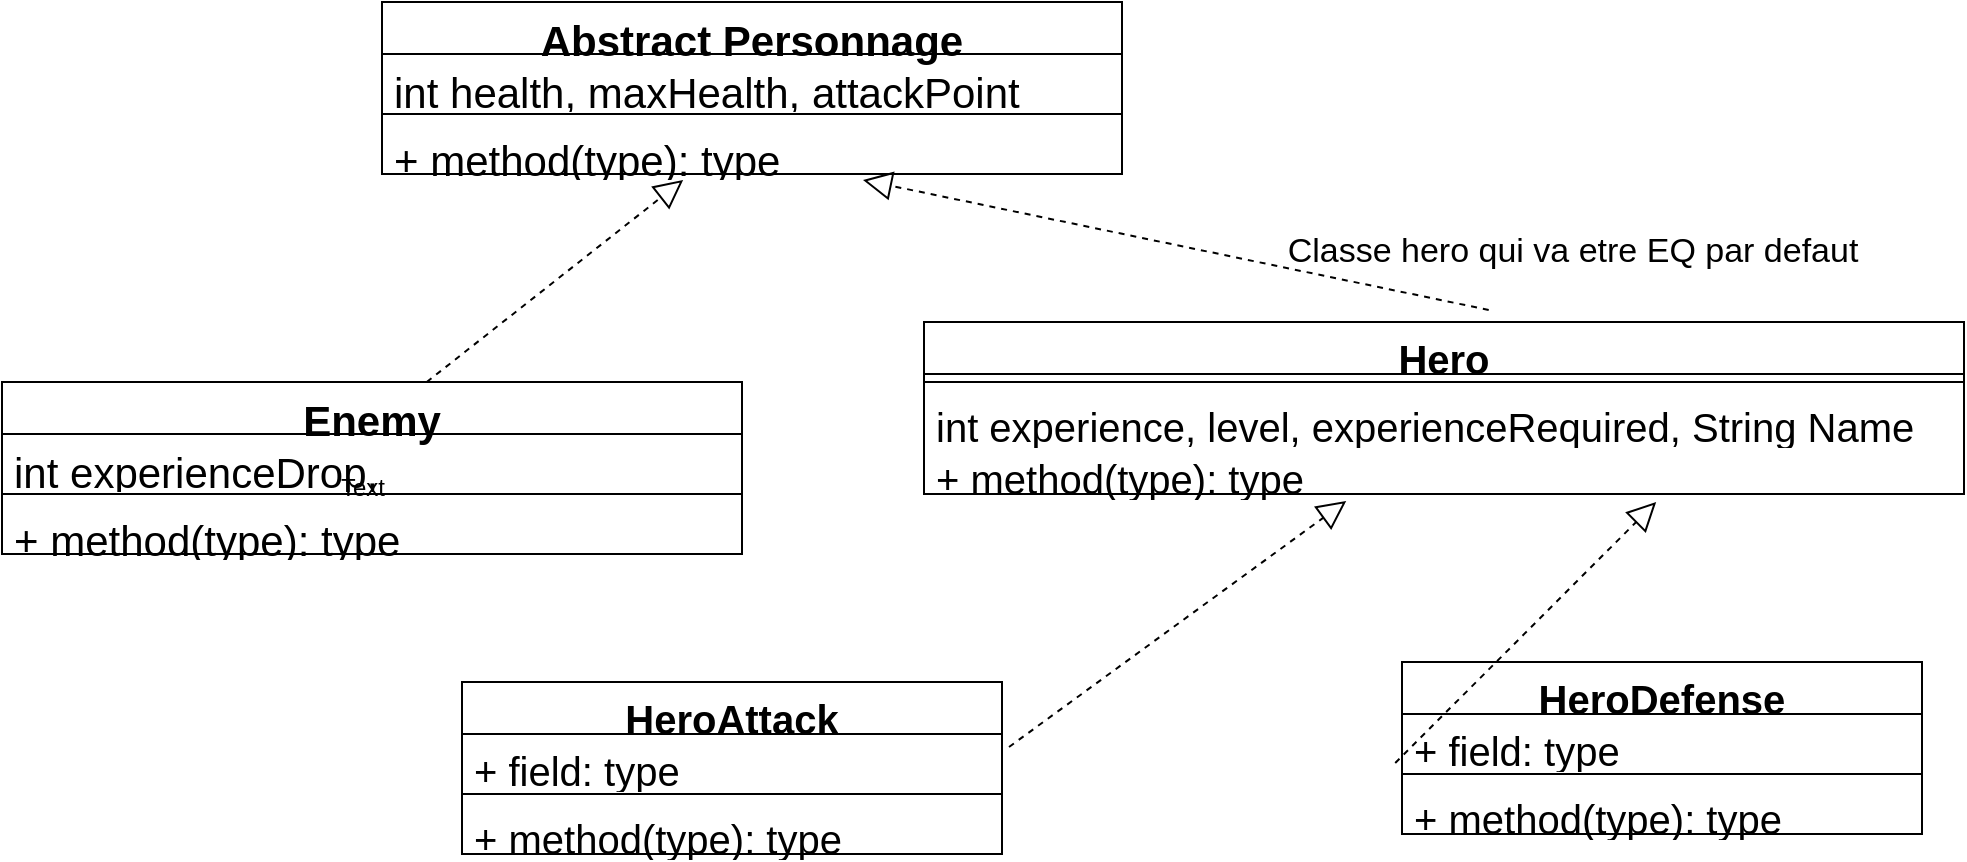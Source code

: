 <mxfile version="23.1.1" type="device">
  <diagram name="Page-1" id="ITK-oRo1TPAItL7n1ISj">
    <mxGraphModel dx="606" dy="1683" grid="1" gridSize="10" guides="1" tooltips="1" connect="1" arrows="1" fold="1" page="1" pageScale="1" pageWidth="850" pageHeight="1100" math="0" shadow="0">
      <root>
        <mxCell id="0" />
        <mxCell id="1" parent="0" />
        <mxCell id="o6w6dpQ3wL-DgazMXR9D-5" value="&lt;font style=&quot;font-size: 21px;&quot;&gt;Abstract Personnage&lt;/font&gt;" style="swimlane;fontStyle=1;align=center;verticalAlign=top;childLayout=stackLayout;horizontal=1;startSize=26;horizontalStack=0;resizeParent=1;resizeParentMax=0;resizeLast=0;collapsible=1;marginBottom=0;whiteSpace=wrap;html=1;fontSize=21;" vertex="1" parent="1">
          <mxGeometry x="220" y="-1080" width="370" height="86" as="geometry" />
        </mxCell>
        <mxCell id="o6w6dpQ3wL-DgazMXR9D-6" value="int health, maxHealth, attackPoint" style="text;strokeColor=none;fillColor=none;align=left;verticalAlign=top;spacingLeft=4;spacingRight=4;overflow=hidden;rotatable=0;points=[[0,0.5],[1,0.5]];portConstraint=eastwest;whiteSpace=wrap;html=1;fontSize=21;" vertex="1" parent="o6w6dpQ3wL-DgazMXR9D-5">
          <mxGeometry y="26" width="370" height="26" as="geometry" />
        </mxCell>
        <mxCell id="o6w6dpQ3wL-DgazMXR9D-7" value="" style="line;strokeWidth=1;fillColor=none;align=left;verticalAlign=middle;spacingTop=-1;spacingLeft=3;spacingRight=3;rotatable=0;labelPosition=right;points=[];portConstraint=eastwest;strokeColor=inherit;fontSize=21;" vertex="1" parent="o6w6dpQ3wL-DgazMXR9D-5">
          <mxGeometry y="52" width="370" height="8" as="geometry" />
        </mxCell>
        <mxCell id="o6w6dpQ3wL-DgazMXR9D-8" value="+ method(type): type" style="text;strokeColor=none;fillColor=none;align=left;verticalAlign=top;spacingLeft=4;spacingRight=4;overflow=hidden;rotatable=0;points=[[0,0.5],[1,0.5]];portConstraint=eastwest;whiteSpace=wrap;html=1;fontSize=21;" vertex="1" parent="o6w6dpQ3wL-DgazMXR9D-5">
          <mxGeometry y="60" width="370" height="26" as="geometry" />
        </mxCell>
        <mxCell id="o6w6dpQ3wL-DgazMXR9D-10" value="Enemy" style="swimlane;fontStyle=1;align=center;verticalAlign=top;childLayout=stackLayout;horizontal=1;startSize=26;horizontalStack=0;resizeParent=1;resizeParentMax=0;resizeLast=0;collapsible=1;marginBottom=0;whiteSpace=wrap;html=1;fontSize=21;" vertex="1" parent="1">
          <mxGeometry x="30" y="-890" width="370" height="86" as="geometry" />
        </mxCell>
        <mxCell id="o6w6dpQ3wL-DgazMXR9D-11" value="int experienceDrop," style="text;strokeColor=none;fillColor=none;align=left;verticalAlign=top;spacingLeft=4;spacingRight=4;overflow=hidden;rotatable=0;points=[[0,0.5],[1,0.5]];portConstraint=eastwest;whiteSpace=wrap;html=1;fontSize=21;" vertex="1" parent="o6w6dpQ3wL-DgazMXR9D-10">
          <mxGeometry y="26" width="370" height="26" as="geometry" />
        </mxCell>
        <mxCell id="o6w6dpQ3wL-DgazMXR9D-12" value="" style="line;strokeWidth=1;fillColor=none;align=left;verticalAlign=middle;spacingTop=-1;spacingLeft=3;spacingRight=3;rotatable=0;labelPosition=right;points=[];portConstraint=eastwest;strokeColor=inherit;fontSize=21;" vertex="1" parent="o6w6dpQ3wL-DgazMXR9D-10">
          <mxGeometry y="52" width="370" height="8" as="geometry" />
        </mxCell>
        <mxCell id="o6w6dpQ3wL-DgazMXR9D-13" value="+ method(type): type" style="text;strokeColor=none;fillColor=none;align=left;verticalAlign=top;spacingLeft=4;spacingRight=4;overflow=hidden;rotatable=0;points=[[0,0.5],[1,0.5]];portConstraint=eastwest;whiteSpace=wrap;html=1;fontSize=21;" vertex="1" parent="o6w6dpQ3wL-DgazMXR9D-10">
          <mxGeometry y="60" width="370" height="26" as="geometry" />
        </mxCell>
        <mxCell id="o6w6dpQ3wL-DgazMXR9D-27" value="Hero" style="swimlane;fontStyle=1;align=center;verticalAlign=top;childLayout=stackLayout;horizontal=1;startSize=26;horizontalStack=0;resizeParent=1;resizeParentMax=0;resizeLast=0;collapsible=1;marginBottom=0;whiteSpace=wrap;html=1;fontSize=20;" vertex="1" parent="1">
          <mxGeometry x="491" y="-920" width="520" height="86" as="geometry" />
        </mxCell>
        <mxCell id="o6w6dpQ3wL-DgazMXR9D-29" value="" style="line;strokeWidth=1;fillColor=none;align=left;verticalAlign=middle;spacingTop=-1;spacingLeft=3;spacingRight=3;rotatable=0;labelPosition=right;points=[];portConstraint=eastwest;strokeColor=inherit;fontSize=20;" vertex="1" parent="o6w6dpQ3wL-DgazMXR9D-27">
          <mxGeometry y="26" width="520" height="8" as="geometry" />
        </mxCell>
        <mxCell id="o6w6dpQ3wL-DgazMXR9D-28" value="int experience, level, experienceRequired, String Name" style="text;strokeColor=none;fillColor=none;align=left;verticalAlign=top;spacingLeft=4;spacingRight=4;overflow=hidden;rotatable=0;points=[[0,0.5],[1,0.5]];portConstraint=eastwest;whiteSpace=wrap;html=1;fontSize=20;" vertex="1" parent="o6w6dpQ3wL-DgazMXR9D-27">
          <mxGeometry y="34" width="520" height="26" as="geometry" />
        </mxCell>
        <mxCell id="o6w6dpQ3wL-DgazMXR9D-30" value="+ method(type): type" style="text;strokeColor=none;fillColor=none;align=left;verticalAlign=top;spacingLeft=4;spacingRight=4;overflow=hidden;rotatable=0;points=[[0,0.5],[1,0.5]];portConstraint=eastwest;whiteSpace=wrap;html=1;fontSize=20;" vertex="1" parent="o6w6dpQ3wL-DgazMXR9D-27">
          <mxGeometry y="60" width="520" height="26" as="geometry" />
        </mxCell>
        <mxCell id="o6w6dpQ3wL-DgazMXR9D-35" value="HeroAttack" style="swimlane;fontStyle=1;align=center;verticalAlign=top;childLayout=stackLayout;horizontal=1;startSize=26;horizontalStack=0;resizeParent=1;resizeParentMax=0;resizeLast=0;collapsible=1;marginBottom=0;whiteSpace=wrap;html=1;fontSize=20;" vertex="1" parent="1">
          <mxGeometry x="260" y="-740" width="270" height="86" as="geometry" />
        </mxCell>
        <mxCell id="o6w6dpQ3wL-DgazMXR9D-36" value="+ field: type" style="text;strokeColor=none;fillColor=none;align=left;verticalAlign=top;spacingLeft=4;spacingRight=4;overflow=hidden;rotatable=0;points=[[0,0.5],[1,0.5]];portConstraint=eastwest;whiteSpace=wrap;html=1;fontSize=20;" vertex="1" parent="o6w6dpQ3wL-DgazMXR9D-35">
          <mxGeometry y="26" width="270" height="26" as="geometry" />
        </mxCell>
        <mxCell id="o6w6dpQ3wL-DgazMXR9D-37" value="" style="line;strokeWidth=1;fillColor=none;align=left;verticalAlign=middle;spacingTop=-1;spacingLeft=3;spacingRight=3;rotatable=0;labelPosition=right;points=[];portConstraint=eastwest;strokeColor=inherit;fontSize=20;" vertex="1" parent="o6w6dpQ3wL-DgazMXR9D-35">
          <mxGeometry y="52" width="270" height="8" as="geometry" />
        </mxCell>
        <mxCell id="o6w6dpQ3wL-DgazMXR9D-38" value="+ method(type): type" style="text;strokeColor=none;fillColor=none;align=left;verticalAlign=top;spacingLeft=4;spacingRight=4;overflow=hidden;rotatable=0;points=[[0,0.5],[1,0.5]];portConstraint=eastwest;whiteSpace=wrap;html=1;fontSize=20;" vertex="1" parent="o6w6dpQ3wL-DgazMXR9D-35">
          <mxGeometry y="60" width="270" height="26" as="geometry" />
        </mxCell>
        <mxCell id="o6w6dpQ3wL-DgazMXR9D-39" value="HeroDefense" style="swimlane;fontStyle=1;align=center;verticalAlign=top;childLayout=stackLayout;horizontal=1;startSize=26;horizontalStack=0;resizeParent=1;resizeParentMax=0;resizeLast=0;collapsible=1;marginBottom=0;whiteSpace=wrap;html=1;fontSize=20;" vertex="1" parent="1">
          <mxGeometry x="730" y="-750" width="260" height="86" as="geometry" />
        </mxCell>
        <mxCell id="o6w6dpQ3wL-DgazMXR9D-40" value="+ field: type" style="text;strokeColor=none;fillColor=none;align=left;verticalAlign=top;spacingLeft=4;spacingRight=4;overflow=hidden;rotatable=0;points=[[0,0.5],[1,0.5]];portConstraint=eastwest;whiteSpace=wrap;html=1;fontSize=20;" vertex="1" parent="o6w6dpQ3wL-DgazMXR9D-39">
          <mxGeometry y="26" width="260" height="26" as="geometry" />
        </mxCell>
        <mxCell id="o6w6dpQ3wL-DgazMXR9D-41" value="" style="line;strokeWidth=1;fillColor=none;align=left;verticalAlign=middle;spacingTop=-1;spacingLeft=3;spacingRight=3;rotatable=0;labelPosition=right;points=[];portConstraint=eastwest;strokeColor=inherit;fontSize=20;" vertex="1" parent="o6w6dpQ3wL-DgazMXR9D-39">
          <mxGeometry y="52" width="260" height="8" as="geometry" />
        </mxCell>
        <mxCell id="o6w6dpQ3wL-DgazMXR9D-42" value="+ method(type): type" style="text;strokeColor=none;fillColor=none;align=left;verticalAlign=top;spacingLeft=4;spacingRight=4;overflow=hidden;rotatable=0;points=[[0,0.5],[1,0.5]];portConstraint=eastwest;whiteSpace=wrap;html=1;fontSize=20;" vertex="1" parent="o6w6dpQ3wL-DgazMXR9D-39">
          <mxGeometry y="60" width="260" height="26" as="geometry" />
        </mxCell>
        <mxCell id="o6w6dpQ3wL-DgazMXR9D-52" value="" style="endArrow=block;dashed=1;endFill=0;endSize=12;html=1;rounded=0;exitX=0.574;exitY=0;exitDx=0;exitDy=0;exitPerimeter=0;entryX=0.407;entryY=1.115;entryDx=0;entryDy=0;entryPerimeter=0;" edge="1" parent="1" source="o6w6dpQ3wL-DgazMXR9D-10" target="o6w6dpQ3wL-DgazMXR9D-8">
          <mxGeometry width="160" relative="1" as="geometry">
            <mxPoint x="404.5" y="-890" as="sourcePoint" />
            <mxPoint x="405.07" y="-973.98" as="targetPoint" />
          </mxGeometry>
        </mxCell>
        <mxCell id="o6w6dpQ3wL-DgazMXR9D-53" value="" style="endArrow=block;dashed=1;endFill=0;endSize=12;html=1;rounded=0;exitX=0.543;exitY=-0.07;exitDx=0;exitDy=0;exitPerimeter=0;entryX=0.65;entryY=1.115;entryDx=0;entryDy=0;entryPerimeter=0;" edge="1" parent="1" source="o6w6dpQ3wL-DgazMXR9D-27" target="o6w6dpQ3wL-DgazMXR9D-8">
          <mxGeometry width="160" relative="1" as="geometry">
            <mxPoint x="404.5" y="-720" as="sourcePoint" />
            <mxPoint x="420" y="-790" as="targetPoint" />
          </mxGeometry>
        </mxCell>
        <mxCell id="o6w6dpQ3wL-DgazMXR9D-55" value="" style="endArrow=block;dashed=1;endFill=0;endSize=12;html=1;rounded=0;entryX=0.406;entryY=1.135;entryDx=0;entryDy=0;entryPerimeter=0;exitX=1.013;exitY=0.25;exitDx=0;exitDy=0;exitPerimeter=0;" edge="1" parent="1" source="o6w6dpQ3wL-DgazMXR9D-36" target="o6w6dpQ3wL-DgazMXR9D-30">
          <mxGeometry width="160" relative="1" as="geometry">
            <mxPoint x="355" y="-522" as="sourcePoint" />
            <mxPoint x="435" y="-512" as="targetPoint" />
          </mxGeometry>
        </mxCell>
        <mxCell id="o6w6dpQ3wL-DgazMXR9D-57" value="" style="endArrow=block;dashed=1;endFill=0;endSize=12;html=1;rounded=0;entryX=0.704;entryY=1.154;entryDx=0;entryDy=0;entryPerimeter=0;exitX=-0.013;exitY=0.942;exitDx=0;exitDy=0;exitPerimeter=0;" edge="1" parent="1" source="o6w6dpQ3wL-DgazMXR9D-40" target="o6w6dpQ3wL-DgazMXR9D-30">
          <mxGeometry width="160" relative="1" as="geometry">
            <mxPoint x="330" y="-510" as="sourcePoint" />
            <mxPoint x="490" y="-510" as="targetPoint" />
          </mxGeometry>
        </mxCell>
        <mxCell id="o6w6dpQ3wL-DgazMXR9D-59" value="Classe hero qui va etre EQ par defaut" style="text;html=1;align=center;verticalAlign=middle;resizable=0;points=[];autosize=1;strokeColor=none;fillColor=none;fontSize=17;" vertex="1" parent="1">
          <mxGeometry x="660" y="-970" width="310" height="30" as="geometry" />
        </mxCell>
        <mxCell id="o6w6dpQ3wL-DgazMXR9D-60" value="Text" style="text;html=1;align=center;verticalAlign=middle;resizable=0;points=[];autosize=1;strokeColor=none;fillColor=none;" vertex="1" parent="1">
          <mxGeometry x="185" y="-852" width="50" height="30" as="geometry" />
        </mxCell>
      </root>
    </mxGraphModel>
  </diagram>
</mxfile>
